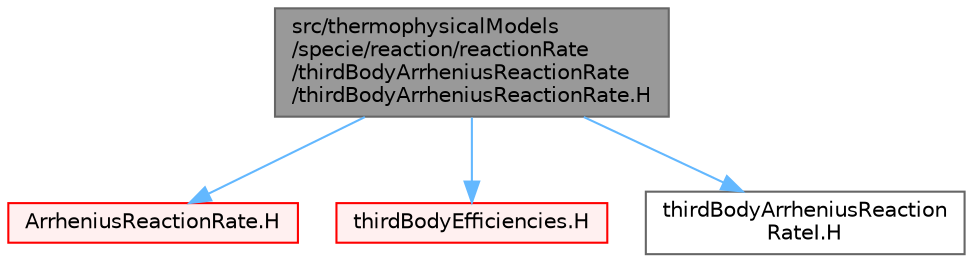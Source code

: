 digraph "src/thermophysicalModels/specie/reaction/reactionRate/thirdBodyArrheniusReactionRate/thirdBodyArrheniusReactionRate.H"
{
 // LATEX_PDF_SIZE
  bgcolor="transparent";
  edge [fontname=Helvetica,fontsize=10,labelfontname=Helvetica,labelfontsize=10];
  node [fontname=Helvetica,fontsize=10,shape=box,height=0.2,width=0.4];
  Node1 [id="Node000001",label="src/thermophysicalModels\l/specie/reaction/reactionRate\l/thirdBodyArrheniusReactionRate\l/thirdBodyArrheniusReactionRate.H",height=0.2,width=0.4,color="gray40", fillcolor="grey60", style="filled", fontcolor="black",tooltip=" "];
  Node1 -> Node2 [id="edge1_Node000001_Node000002",color="steelblue1",style="solid",tooltip=" "];
  Node2 [id="Node000002",label="ArrheniusReactionRate.H",height=0.2,width=0.4,color="red", fillcolor="#FFF0F0", style="filled",URL="$ArrheniusReactionRate_8H.html",tooltip=" "];
  Node1 -> Node162 [id="edge2_Node000001_Node000162",color="steelblue1",style="solid",tooltip=" "];
  Node162 [id="Node000162",label="thirdBodyEfficiencies.H",height=0.2,width=0.4,color="red", fillcolor="#FFF0F0", style="filled",URL="$thirdBodyEfficiencies_8H.html",tooltip=" "];
  Node1 -> Node167 [id="edge3_Node000001_Node000167",color="steelblue1",style="solid",tooltip=" "];
  Node167 [id="Node000167",label="thirdBodyArrheniusReaction\lRateI.H",height=0.2,width=0.4,color="grey40", fillcolor="white", style="filled",URL="$thirdBodyArrheniusReactionRateI_8H.html",tooltip=" "];
}
